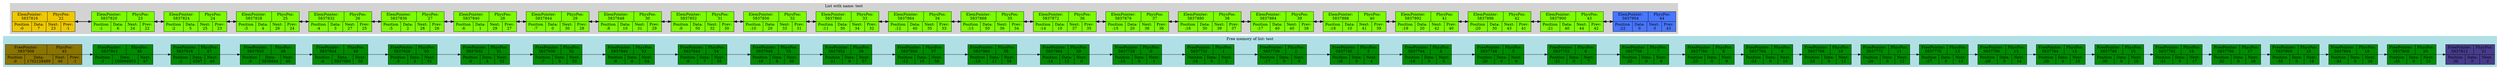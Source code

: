 digraph G{
subgraph clustermem {
style=filled;
color=powderblue;
f0 [shape=record, label="{FreePointer:\n5837908 | PhysPos:\n45 } | {Position\n:0 | Data:\n1702128489 | Next:\n46 | Prev:\n-1}",style="filled",fillcolor="gold4"];
f0->f1
f1 [shape=record, label="{FreePointer:\n5837912 | PhysPos:\n46 } | {Position\n:1 | Data:\n150994953 | Next:\n47}",style="filled",fillcolor="green4"];
f1->f2
f2 [shape=record, label="{FreePointer:\n5837916 | PhysPos:\n47 } | {Position\n:2 | Data:\n4587 | Next:\n48}",style="filled",fillcolor="green4"];
f2->f3
f3 [shape=record, label="{FreePointer:\n5837920 | PhysPos:\n48 } | {Position\n:3 | Data:\n5836944 | Next:\n49}",style="filled",fillcolor="green4"];
f3->f4
f4 [shape=record, label="{FreePointer:\n5837924 | PhysPos:\n49 } | {Position\n:4 | Data:\n5837080 | Next:\n50}",style="filled",fillcolor="green4"];
f4->f5
f5 [shape=record, label="{FreePointer:\n5837928 | PhysPos:\n50 } | {Position\n:5 | Data:\n3 | Next:\n51}",style="filled",fillcolor="green4"];
f5->f6
f6 [shape=record, label="{FreePointer:\n5837932 | PhysPos:\n51 } | {Position\n:6 | Data:\n4 | Next:\n52}",style="filled",fillcolor="green4"];
f6->f7
f7 [shape=record, label="{FreePointer:\n5837936 | PhysPos:\n52 } | {Position\n:7 | Data:\n5 | Next:\n53}",style="filled",fillcolor="green4"];
f7->f8
f8 [shape=record, label="{FreePointer:\n5837940 | PhysPos:\n53 } | {Position\n:8 | Data:\n6 | Next:\n54}",style="filled",fillcolor="green4"];
f8->f9
f9 [shape=record, label="{FreePointer:\n5837944 | PhysPos:\n54 } | {Position\n:9 | Data:\n7 | Next:\n55}",style="filled",fillcolor="green4"];
f9->f10
f10 [shape=record, label="{FreePointer:\n5837948 | PhysPos:\n55 } | {Position\n:10 | Data:\n8 | Next:\n56}",style="filled",fillcolor="green4"];
f10->f11
f11 [shape=record, label="{FreePointer:\n5837952 | PhysPos:\n56 } | {Position\n:11 | Data:\n9 | Next:\n57}",style="filled",fillcolor="green4"];
f11->f12
f12 [shape=record, label="{FreePointer:\n5837956 | PhysPos:\n57 } | {Position\n:12 | Data:\n10 | Next:\n58}",style="filled",fillcolor="green4"];
f12->f13
f13 [shape=record, label="{FreePointer:\n5837960 | PhysPos:\n58 } | {Position\n:13 | Data:\n11 | Next:\n59}",style="filled",fillcolor="green4"];
f13->f14
f14 [shape=record, label="{FreePointer:\n5837964 | PhysPos:\n59 } | {Position\n:14 | Data:\n12 | Next:\n0}",style="filled",fillcolor="green4"];
f14->f15
f15 [shape=record, label="{FreePointer:\n5837728 | PhysPos:\n0 } | {Position\n:15 | Data:\n0 | Next:\n1}",style="filled",fillcolor="green4"];
f15->f16
f16 [shape=record, label="{FreePointer:\n5837732 | PhysPos:\n1 } | {Position\n:16 | Data:\n0 | Next:\n2}",style="filled",fillcolor="green4"];
f16->f17
f17 [shape=record, label="{FreePointer:\n5837736 | PhysPos:\n2 } | {Position\n:17 | Data:\n0 | Next:\n3}",style="filled",fillcolor="green4"];
f17->f18
f18 [shape=record, label="{FreePointer:\n5837740 | PhysPos:\n3 } | {Position\n:18 | Data:\n0 | Next:\n4}",style="filled",fillcolor="green4"];
f18->f19
f19 [shape=record, label="{FreePointer:\n5837744 | PhysPos:\n4 } | {Position\n:19 | Data:\n0 | Next:\n5}",style="filled",fillcolor="green4"];
f19->f20
f20 [shape=record, label="{FreePointer:\n5837748 | PhysPos:\n5 } | {Position\n:20 | Data:\n0 | Next:\n6}",style="filled",fillcolor="green4"];
f20->f21
f21 [shape=record, label="{FreePointer:\n5837752 | PhysPos:\n6 } | {Position\n:21 | Data:\n0 | Next:\n7}",style="filled",fillcolor="green4"];
f21->f22
f22 [shape=record, label="{FreePointer:\n5837756 | PhysPos:\n7 } | {Position\n:22 | Data:\n0 | Next:\n8}",style="filled",fillcolor="green4"];
f22->f23
f23 [shape=record, label="{FreePointer:\n5837760 | PhysPos:\n8 } | {Position\n:23 | Data:\n0 | Next:\n9}",style="filled",fillcolor="green4"];
f23->f24
f24 [shape=record, label="{FreePointer:\n5837764 | PhysPos:\n9 } | {Position\n:24 | Data:\n0 | Next:\n10}",style="filled",fillcolor="green4"];
f24->f25
f25 [shape=record, label="{FreePointer:\n5837768 | PhysPos:\n10 } | {Position\n:25 | Data:\n0 | Next:\n11}",style="filled",fillcolor="green4"];
f25->f26
f26 [shape=record, label="{FreePointer:\n5837772 | PhysPos:\n11 } | {Position\n:26 | Data:\n0 | Next:\n12}",style="filled",fillcolor="green4"];
f26->f27
f27 [shape=record, label="{FreePointer:\n5837776 | PhysPos:\n12 } | {Position\n:27 | Data:\n0 | Next:\n13}",style="filled",fillcolor="green4"];
f27->f28
f28 [shape=record, label="{FreePointer:\n5837780 | PhysPos:\n13 } | {Position\n:28 | Data:\n0 | Next:\n14}",style="filled",fillcolor="green4"];
f28->f29
f29 [shape=record, label="{FreePointer:\n5837784 | PhysPos:\n14 } | {Position\n:29 | Data:\n0 | Next:\n15}",style="filled",fillcolor="green4"];
f29->f30
f30 [shape=record, label="{FreePointer:\n5837788 | PhysPos:\n15 } | {Position\n:30 | Data:\n0 | Next:\n16}",style="filled",fillcolor="green4"];
f30->f31
f31 [shape=record, label="{FreePointer:\n5837792 | PhysPos:\n16 } | {Position\n:31 | Data:\n0 | Next:\n17}",style="filled",fillcolor="green4"];
f31->f32
f32 [shape=record, label="{FreePointer:\n5837796 | PhysPos:\n17 } | {Position\n:32 | Data:\n0 | Next:\n18}",style="filled",fillcolor="green4"];
f32->f33
f33 [shape=record, label="{FreePointer:\n5837800 | PhysPos:\n18 } | {Position\n:33 | Data:\n0 | Next:\n19}",style="filled",fillcolor="green4"];
f33->f34
f34 [shape=record, label="{FreePointer:\n5837804 | PhysPos:\n19 } | {Position\n:34 | Data:\n0 | Next:\n20}",style="filled",fillcolor="green4"];
f34->f35
f35 [shape=record, label="{FreePointer:\n5837808 | PhysPos:\n20 } | {Position\n:35 | Data:\n0 | Next:\n21}",style="filled",fillcolor="green4"];
f35->f36
f36 [shape=record, label="{FreePointer:\n5837812 | PhysPos:\n21 } | {Position\n:36 | Data:\n0 | Next:\n-2}",style="filled",fillcolor="slateblue4"];
label = "Free memory of list: test"}
rankdir=LR;
subgraph clusterlist {
style=filled;
color=lightgrey;
0 [shape=record, label="{ElemPointer:\n5837816 | PhysPos:\n22 } | {Position\n:0 | Data:\n7 | Next:\n23 | Prev:\n-1}",style="filled",fillcolor="gold2"];
0->1[dir="both";style="bold"];
1 [shape=record, label="{ElemPointer:\n5837820 | PhysPos:\n23 }  | {Position\n:1 | Data:\n6 | Next:\n24 | Prev:\n22}",style="filled",fillcolor="lawngreen"];
1->2[dir="both";style="bold"];
2 [shape=record, label="{ElemPointer:\n5837824 | PhysPos:\n24 }  | {Position\n:2 | Data:\n5 | Next:\n25 | Prev:\n23}",style="filled",fillcolor="lawngreen"];
2->3[dir="both";style="bold"];
3 [shape=record, label="{ElemPointer:\n5837828 | PhysPos:\n25 }  | {Position\n:3 | Data:\n4 | Next:\n26 | Prev:\n24}",style="filled",fillcolor="lawngreen"];
3->4[dir="both";style="bold"];
4 [shape=record, label="{ElemPointer:\n5837832 | PhysPos:\n26 }  | {Position\n:4 | Data:\n3 | Next:\n27 | Prev:\n25}",style="filled",fillcolor="lawngreen"];
4->5[dir="both";style="bold"];
5 [shape=record, label="{ElemPointer:\n5837836 | PhysPos:\n27 }  | {Position\n:5 | Data:\n2 | Next:\n28 | Prev:\n26}",style="filled",fillcolor="lawngreen"];
5->6[dir="both";style="bold"];
6 [shape=record, label="{ElemPointer:\n5837840 | PhysPos:\n28 }  | {Position\n:6 | Data:\n1 | Next:\n29 | Prev:\n27}",style="filled",fillcolor="lawngreen"];
6->7[dir="both";style="bold"];
7 [shape=record, label="{ElemPointer:\n5837844 | PhysPos:\n29 }  | {Position\n:7 | Data:\n0 | Next:\n30 | Prev:\n28}",style="filled",fillcolor="lawngreen"];
7->8[dir="both";style="bold"];
8 [shape=record, label="{ElemPointer:\n5837848 | PhysPos:\n30 }  | {Position\n:8 | Data:\n10 | Next:\n31 | Prev:\n29}",style="filled",fillcolor="lawngreen"];
8->9[dir="both";style="bold"];
9 [shape=record, label="{ElemPointer:\n5837852 | PhysPos:\n31 }  | {Position\n:9 | Data:\n50 | Next:\n32 | Prev:\n30}",style="filled",fillcolor="lawngreen"];
9->10[dir="both";style="bold"];
10 [shape=record, label="{ElemPointer:\n5837856 | PhysPos:\n32 }  | {Position\n:10 | Data:\n20 | Next:\n33 | Prev:\n31}",style="filled",fillcolor="lawngreen"];
10->11[dir="both";style="bold"];
11 [shape=record, label="{ElemPointer:\n5837860 | PhysPos:\n33 }  | {Position\n:11 | Data:\n30 | Next:\n34 | Prev:\n32}",style="filled",fillcolor="lawngreen"];
11->12[dir="both";style="bold"];
12 [shape=record, label="{ElemPointer:\n5837864 | PhysPos:\n34 }  | {Position\n:12 | Data:\n40 | Next:\n35 | Prev:\n33}",style="filled",fillcolor="lawngreen"];
12->13[dir="both";style="bold"];
13 [shape=record, label="{ElemPointer:\n5837868 | PhysPos:\n35 }  | {Position\n:13 | Data:\n50 | Next:\n36 | Prev:\n34}",style="filled",fillcolor="lawngreen"];
13->14[dir="both";style="bold"];
14 [shape=record, label="{ElemPointer:\n5837872 | PhysPos:\n36 }  | {Position\n:14 | Data:\n10 | Next:\n37 | Prev:\n35}",style="filled",fillcolor="lawngreen"];
14->15[dir="both";style="bold"];
15 [shape=record, label="{ElemPointer:\n5837876 | PhysPos:\n37 }  | {Position\n:15 | Data:\n20 | Next:\n38 | Prev:\n36}",style="filled",fillcolor="lawngreen"];
15->16[dir="both";style="bold"];
16 [shape=record, label="{ElemPointer:\n5837880 | PhysPos:\n38 }  | {Position\n:16 | Data:\n30 | Next:\n39 | Prev:\n37}",style="filled",fillcolor="lawngreen"];
16->17[dir="both";style="bold"];
17 [shape=record, label="{ElemPointer:\n5837884 | PhysPos:\n39 }  | {Position\n:17 | Data:\n40 | Next:\n40 | Prev:\n38}",style="filled",fillcolor="lawngreen"];
17->18[dir="both";style="bold"];
18 [shape=record, label="{ElemPointer:\n5837888 | PhysPos:\n40 }  | {Position\n:18 | Data:\n10 | Next:\n41 | Prev:\n39}",style="filled",fillcolor="lawngreen"];
18->19[dir="both";style="bold"];
19 [shape=record, label="{ElemPointer:\n5837892 | PhysPos:\n41 }  | {Position\n:19 | Data:\n20 | Next:\n42 | Prev:\n40}",style="filled",fillcolor="lawngreen"];
19->20[dir="both";style="bold"];
20 [shape=record, label="{ElemPointer:\n5837896 | PhysPos:\n42 }  | {Position\n:20 | Data:\n30 | Next:\n43 | Prev:\n41}",style="filled",fillcolor="lawngreen"];
20->21[dir="both";style="bold"];
21 [shape=record, label="{ElemPointer:\n5837900 | PhysPos:\n43 }  | {Position\n:21 | Data:\n40 | Next:\n44 | Prev:\n42}",style="filled",fillcolor="lawngreen"];
21->22[dir="both";style="bold"];
22 [shape=record, label="{ElemPointer:\n5837904 | PhysPos:\n44 }  | {Position\n:22 | Data:\n0 | Next:\n-3 | Prev:\n43}",style="filled",fillcolor="royalblue1"];
label = "List with name: test"}
}
